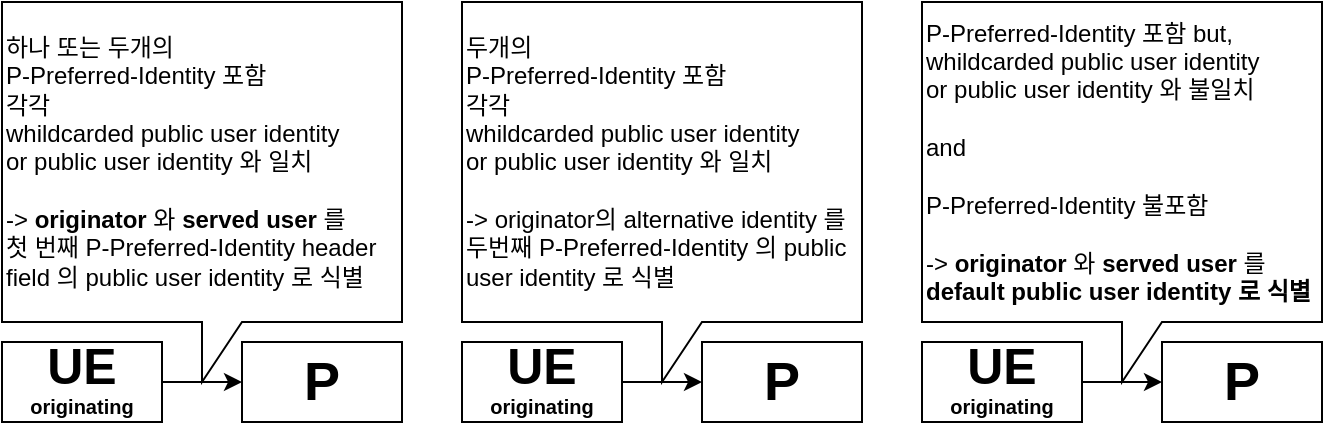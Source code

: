 <mxfile version="24.2.1" type="github">
  <diagram name="페이지-1" id="yByTBNLGPOL0VSUT-d2I">
    <mxGraphModel dx="1434" dy="728" grid="1" gridSize="10" guides="1" tooltips="1" connect="1" arrows="1" fold="1" page="1" pageScale="1" pageWidth="827" pageHeight="1169" math="0" shadow="0">
      <root>
        <mxCell id="0" />
        <mxCell id="1" parent="0" />
        <mxCell id="iQ_baN4OKRyEZQyM4Yl5-14" style="edgeStyle=orthogonalEdgeStyle;rounded=0;orthogonalLoop=1;jettySize=auto;html=1;exitX=1;exitY=0.5;exitDx=0;exitDy=0;entryX=0;entryY=0.5;entryDx=0;entryDy=0;" edge="1" parent="1" source="iQ_baN4OKRyEZQyM4Yl5-6" target="iQ_baN4OKRyEZQyM4Yl5-7">
          <mxGeometry relative="1" as="geometry" />
        </mxCell>
        <mxCell id="iQ_baN4OKRyEZQyM4Yl5-6" value="&lt;font size=&quot;1&quot; style=&quot;&quot;&gt;&lt;b style=&quot;font-size: 25px;&quot;&gt;UE&lt;/b&gt;&lt;/font&gt;&lt;div&gt;&lt;font size=&quot;1&quot; style=&quot;&quot;&gt;&lt;b style=&quot;font-size: 12px;&quot;&gt;&lt;sup&gt;originating&lt;/sup&gt;&lt;/b&gt;&lt;/font&gt;&lt;/div&gt;" style="rounded=0;whiteSpace=wrap;html=1;" vertex="1" parent="1">
          <mxGeometry x="470" y="370" width="80" height="40" as="geometry" />
        </mxCell>
        <mxCell id="iQ_baN4OKRyEZQyM4Yl5-7" value="&lt;font style=&quot;font-size: 27px;&quot;&gt;&lt;b&gt;P&lt;/b&gt;&lt;/font&gt;" style="rounded=0;whiteSpace=wrap;html=1;" vertex="1" parent="1">
          <mxGeometry x="590" y="370" width="80" height="40" as="geometry" />
        </mxCell>
        <mxCell id="iQ_baN4OKRyEZQyM4Yl5-15" value="&lt;div&gt;&lt;div&gt;&lt;div&gt;P-Preferred-Identity 포함 but, whildcarded public user identity&amp;nbsp;&lt;/div&gt;&lt;div&gt;or&amp;nbsp;&lt;span style=&quot;background-color: initial;&quot;&gt;public user identity&lt;/span&gt;&lt;span style=&quot;background-color: initial;&quot;&gt;&amp;nbsp;와 불일치&amp;nbsp;&lt;/span&gt;&lt;/div&gt;&lt;div&gt;&lt;br&gt;&lt;/div&gt;&lt;div&gt;and&lt;br&gt;&lt;br&gt;&lt;/div&gt;&lt;div&gt;P-Preferred-Identity 불포함&lt;/div&gt;&lt;/div&gt;&lt;/div&gt;&lt;div&gt;&lt;br&gt;&lt;/div&gt;&lt;div&gt;-&amp;gt;&amp;nbsp;&lt;strong style=&quot;background-color: initial;&quot;&gt;originator&lt;/strong&gt;&lt;span style=&quot;background-color: initial;&quot;&gt; 와 &lt;/span&gt;&lt;strong style=&quot;background-color: initial;&quot;&gt;served user&lt;/strong&gt;&lt;span style=&quot;background-color: initial;&quot;&gt; 를 &lt;/span&gt;&lt;strong style=&quot;background-color: initial;&quot;&gt;default public user identity 로 식별&lt;/strong&gt;&lt;/div&gt;" style="shape=callout;whiteSpace=wrap;html=1;perimeter=calloutPerimeter;align=left;" vertex="1" parent="1">
          <mxGeometry x="470" y="200" width="200" height="190" as="geometry" />
        </mxCell>
        <mxCell id="iQ_baN4OKRyEZQyM4Yl5-16" style="edgeStyle=orthogonalEdgeStyle;rounded=0;orthogonalLoop=1;jettySize=auto;html=1;exitX=1;exitY=0.5;exitDx=0;exitDy=0;entryX=0;entryY=0.5;entryDx=0;entryDy=0;" edge="1" parent="1" source="iQ_baN4OKRyEZQyM4Yl5-17" target="iQ_baN4OKRyEZQyM4Yl5-18">
          <mxGeometry relative="1" as="geometry" />
        </mxCell>
        <mxCell id="iQ_baN4OKRyEZQyM4Yl5-17" value="&lt;font size=&quot;1&quot; style=&quot;&quot;&gt;&lt;b style=&quot;font-size: 25px;&quot;&gt;UE&lt;/b&gt;&lt;/font&gt;&lt;div&gt;&lt;font size=&quot;1&quot; style=&quot;&quot;&gt;&lt;b style=&quot;font-size: 12px;&quot;&gt;&lt;sup&gt;originating&lt;/sup&gt;&lt;/b&gt;&lt;/font&gt;&lt;/div&gt;" style="rounded=0;whiteSpace=wrap;html=1;" vertex="1" parent="1">
          <mxGeometry x="240" y="370" width="80" height="40" as="geometry" />
        </mxCell>
        <mxCell id="iQ_baN4OKRyEZQyM4Yl5-18" value="&lt;font style=&quot;font-size: 27px;&quot;&gt;&lt;b&gt;P&lt;/b&gt;&lt;/font&gt;" style="rounded=0;whiteSpace=wrap;html=1;" vertex="1" parent="1">
          <mxGeometry x="360" y="370" width="80" height="40" as="geometry" />
        </mxCell>
        <mxCell id="iQ_baN4OKRyEZQyM4Yl5-24" style="edgeStyle=orthogonalEdgeStyle;rounded=0;orthogonalLoop=1;jettySize=auto;html=1;exitX=1;exitY=0.5;exitDx=0;exitDy=0;entryX=0;entryY=0.5;entryDx=0;entryDy=0;" edge="1" parent="1" source="iQ_baN4OKRyEZQyM4Yl5-25" target="iQ_baN4OKRyEZQyM4Yl5-26">
          <mxGeometry relative="1" as="geometry" />
        </mxCell>
        <mxCell id="iQ_baN4OKRyEZQyM4Yl5-25" value="&lt;font size=&quot;1&quot; style=&quot;&quot;&gt;&lt;b style=&quot;font-size: 25px;&quot;&gt;UE&lt;/b&gt;&lt;/font&gt;&lt;div&gt;&lt;font size=&quot;1&quot; style=&quot;&quot;&gt;&lt;b style=&quot;font-size: 12px;&quot;&gt;&lt;sup&gt;originating&lt;/sup&gt;&lt;/b&gt;&lt;/font&gt;&lt;/div&gt;" style="rounded=0;whiteSpace=wrap;html=1;" vertex="1" parent="1">
          <mxGeometry x="10" y="370" width="80" height="40" as="geometry" />
        </mxCell>
        <mxCell id="iQ_baN4OKRyEZQyM4Yl5-26" value="&lt;font style=&quot;font-size: 27px;&quot;&gt;&lt;b&gt;P&lt;/b&gt;&lt;/font&gt;" style="rounded=0;whiteSpace=wrap;html=1;" vertex="1" parent="1">
          <mxGeometry x="130" y="370" width="80" height="40" as="geometry" />
        </mxCell>
        <mxCell id="iQ_baN4OKRyEZQyM4Yl5-32" value="&lt;div&gt;두개의&lt;/div&gt;&lt;div&gt;&lt;span style=&quot;background-color: initial;&quot;&gt;P-Preferred-Identity 포함&lt;/span&gt;&lt;br&gt;&lt;/div&gt;&lt;div&gt;&lt;div&gt;&lt;div&gt;각각 &lt;br&gt;whildcarded public user identity&amp;nbsp;&lt;/div&gt;&lt;div&gt;or&amp;nbsp;&lt;span style=&quot;background-color: initial;&quot;&gt;public user identity&lt;/span&gt;&lt;span style=&quot;background-color: initial;&quot;&gt;&amp;nbsp;와 일치&lt;/span&gt;&lt;/div&gt;&lt;/div&gt;&lt;/div&gt;&lt;div&gt;&lt;br&gt;&lt;/div&gt;&lt;div&gt;-&amp;gt; originator의 alternative identity 를 두번째 P-Preferred-Identity 의 public user identity 로 식별&lt;/div&gt;&lt;div&gt;&lt;/div&gt;" style="shape=callout;whiteSpace=wrap;html=1;perimeter=calloutPerimeter;align=left;" vertex="1" parent="1">
          <mxGeometry x="240" y="200" width="200" height="190" as="geometry" />
        </mxCell>
        <mxCell id="iQ_baN4OKRyEZQyM4Yl5-33" value="하나 또는 두개의 &lt;br&gt;P-Preferred-Identity 포함&lt;div&gt;&lt;div&gt;각각&lt;/div&gt;&lt;div&gt;whildcarded public user identity&amp;nbsp;&lt;/div&gt;&lt;div&gt;or&amp;nbsp;&lt;span style=&quot;background-color: initial;&quot;&gt;public user identity&lt;/span&gt;&lt;span style=&quot;background-color: initial;&quot;&gt;&amp;nbsp;와 일치&amp;nbsp;&lt;/span&gt;&lt;/div&gt;&lt;div&gt;&lt;span style=&quot;background-color: initial;&quot;&gt;&lt;br&gt;&lt;/span&gt;&lt;/div&gt;&lt;div&gt;&lt;span style=&quot;background-color: initial;&quot;&gt;-&amp;gt;&amp;nbsp;&lt;/span&gt;&lt;strong style=&quot;background-color: initial;&quot;&gt;originator&lt;/strong&gt;&lt;span style=&quot;background-color: initial;&quot;&gt;&amp;nbsp;와&amp;nbsp;&lt;/span&gt;&lt;strong style=&quot;background-color: initial;&quot;&gt;served user&lt;/strong&gt;&lt;span style=&quot;background-color: initial;&quot;&gt;&amp;nbsp;를&amp;nbsp;&lt;/span&gt;&lt;/div&gt;&lt;span style=&quot;background-color: initial;&quot;&gt;첫 번째 P-Preferred-Identity header field 의 public user identity 로 식별&lt;/span&gt;&lt;/div&gt;" style="shape=callout;whiteSpace=wrap;html=1;perimeter=calloutPerimeter;align=left;" vertex="1" parent="1">
          <mxGeometry x="10" y="200" width="200" height="190" as="geometry" />
        </mxCell>
      </root>
    </mxGraphModel>
  </diagram>
</mxfile>
